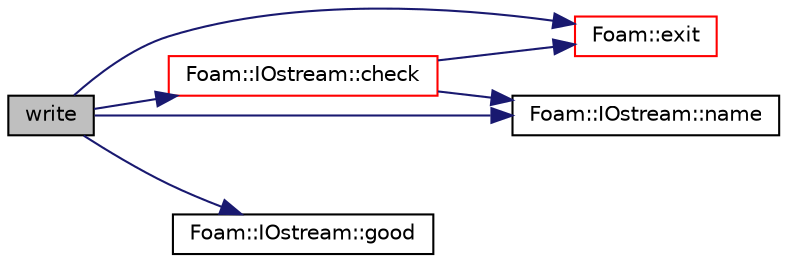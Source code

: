 digraph "write"
{
  bgcolor="transparent";
  edge [fontname="Helvetica",fontsize="10",labelfontname="Helvetica",labelfontsize="10"];
  node [fontname="Helvetica",fontsize="10",shape=record];
  rankdir="LR";
  Node173 [label="write",height=0.2,width=0.4,color="black", fillcolor="grey75", style="filled", fontcolor="black"];
  Node173 -> Node174 [color="midnightblue",fontsize="10",style="solid",fontname="Helvetica"];
  Node174 [label="Foam::IOstream::check",height=0.2,width=0.4,color="red",URL="$a27333.html#a367eb3425fc4e8270e2aa961df8ac8a5",tooltip="Check IOstream status for given operation. "];
  Node174 -> Node176 [color="midnightblue",fontsize="10",style="solid",fontname="Helvetica"];
  Node176 [label="Foam::exit",height=0.2,width=0.4,color="red",URL="$a21851.html#a06ca7250d8e89caf05243ec094843642"];
  Node174 -> Node224 [color="midnightblue",fontsize="10",style="solid",fontname="Helvetica"];
  Node224 [label="Foam::IOstream::name",height=0.2,width=0.4,color="black",URL="$a27333.html#a41b2d01e5fd6e1bc71a895d8b8a86308",tooltip="Return the name of the stream. "];
  Node173 -> Node176 [color="midnightblue",fontsize="10",style="solid",fontname="Helvetica"];
  Node173 -> Node214 [color="midnightblue",fontsize="10",style="solid",fontname="Helvetica"];
  Node214 [label="Foam::IOstream::good",height=0.2,width=0.4,color="black",URL="$a27333.html#abdcc7f96f487faadc7769afcf58fe992",tooltip="Return true if next operation might succeed. "];
  Node173 -> Node224 [color="midnightblue",fontsize="10",style="solid",fontname="Helvetica"];
}
